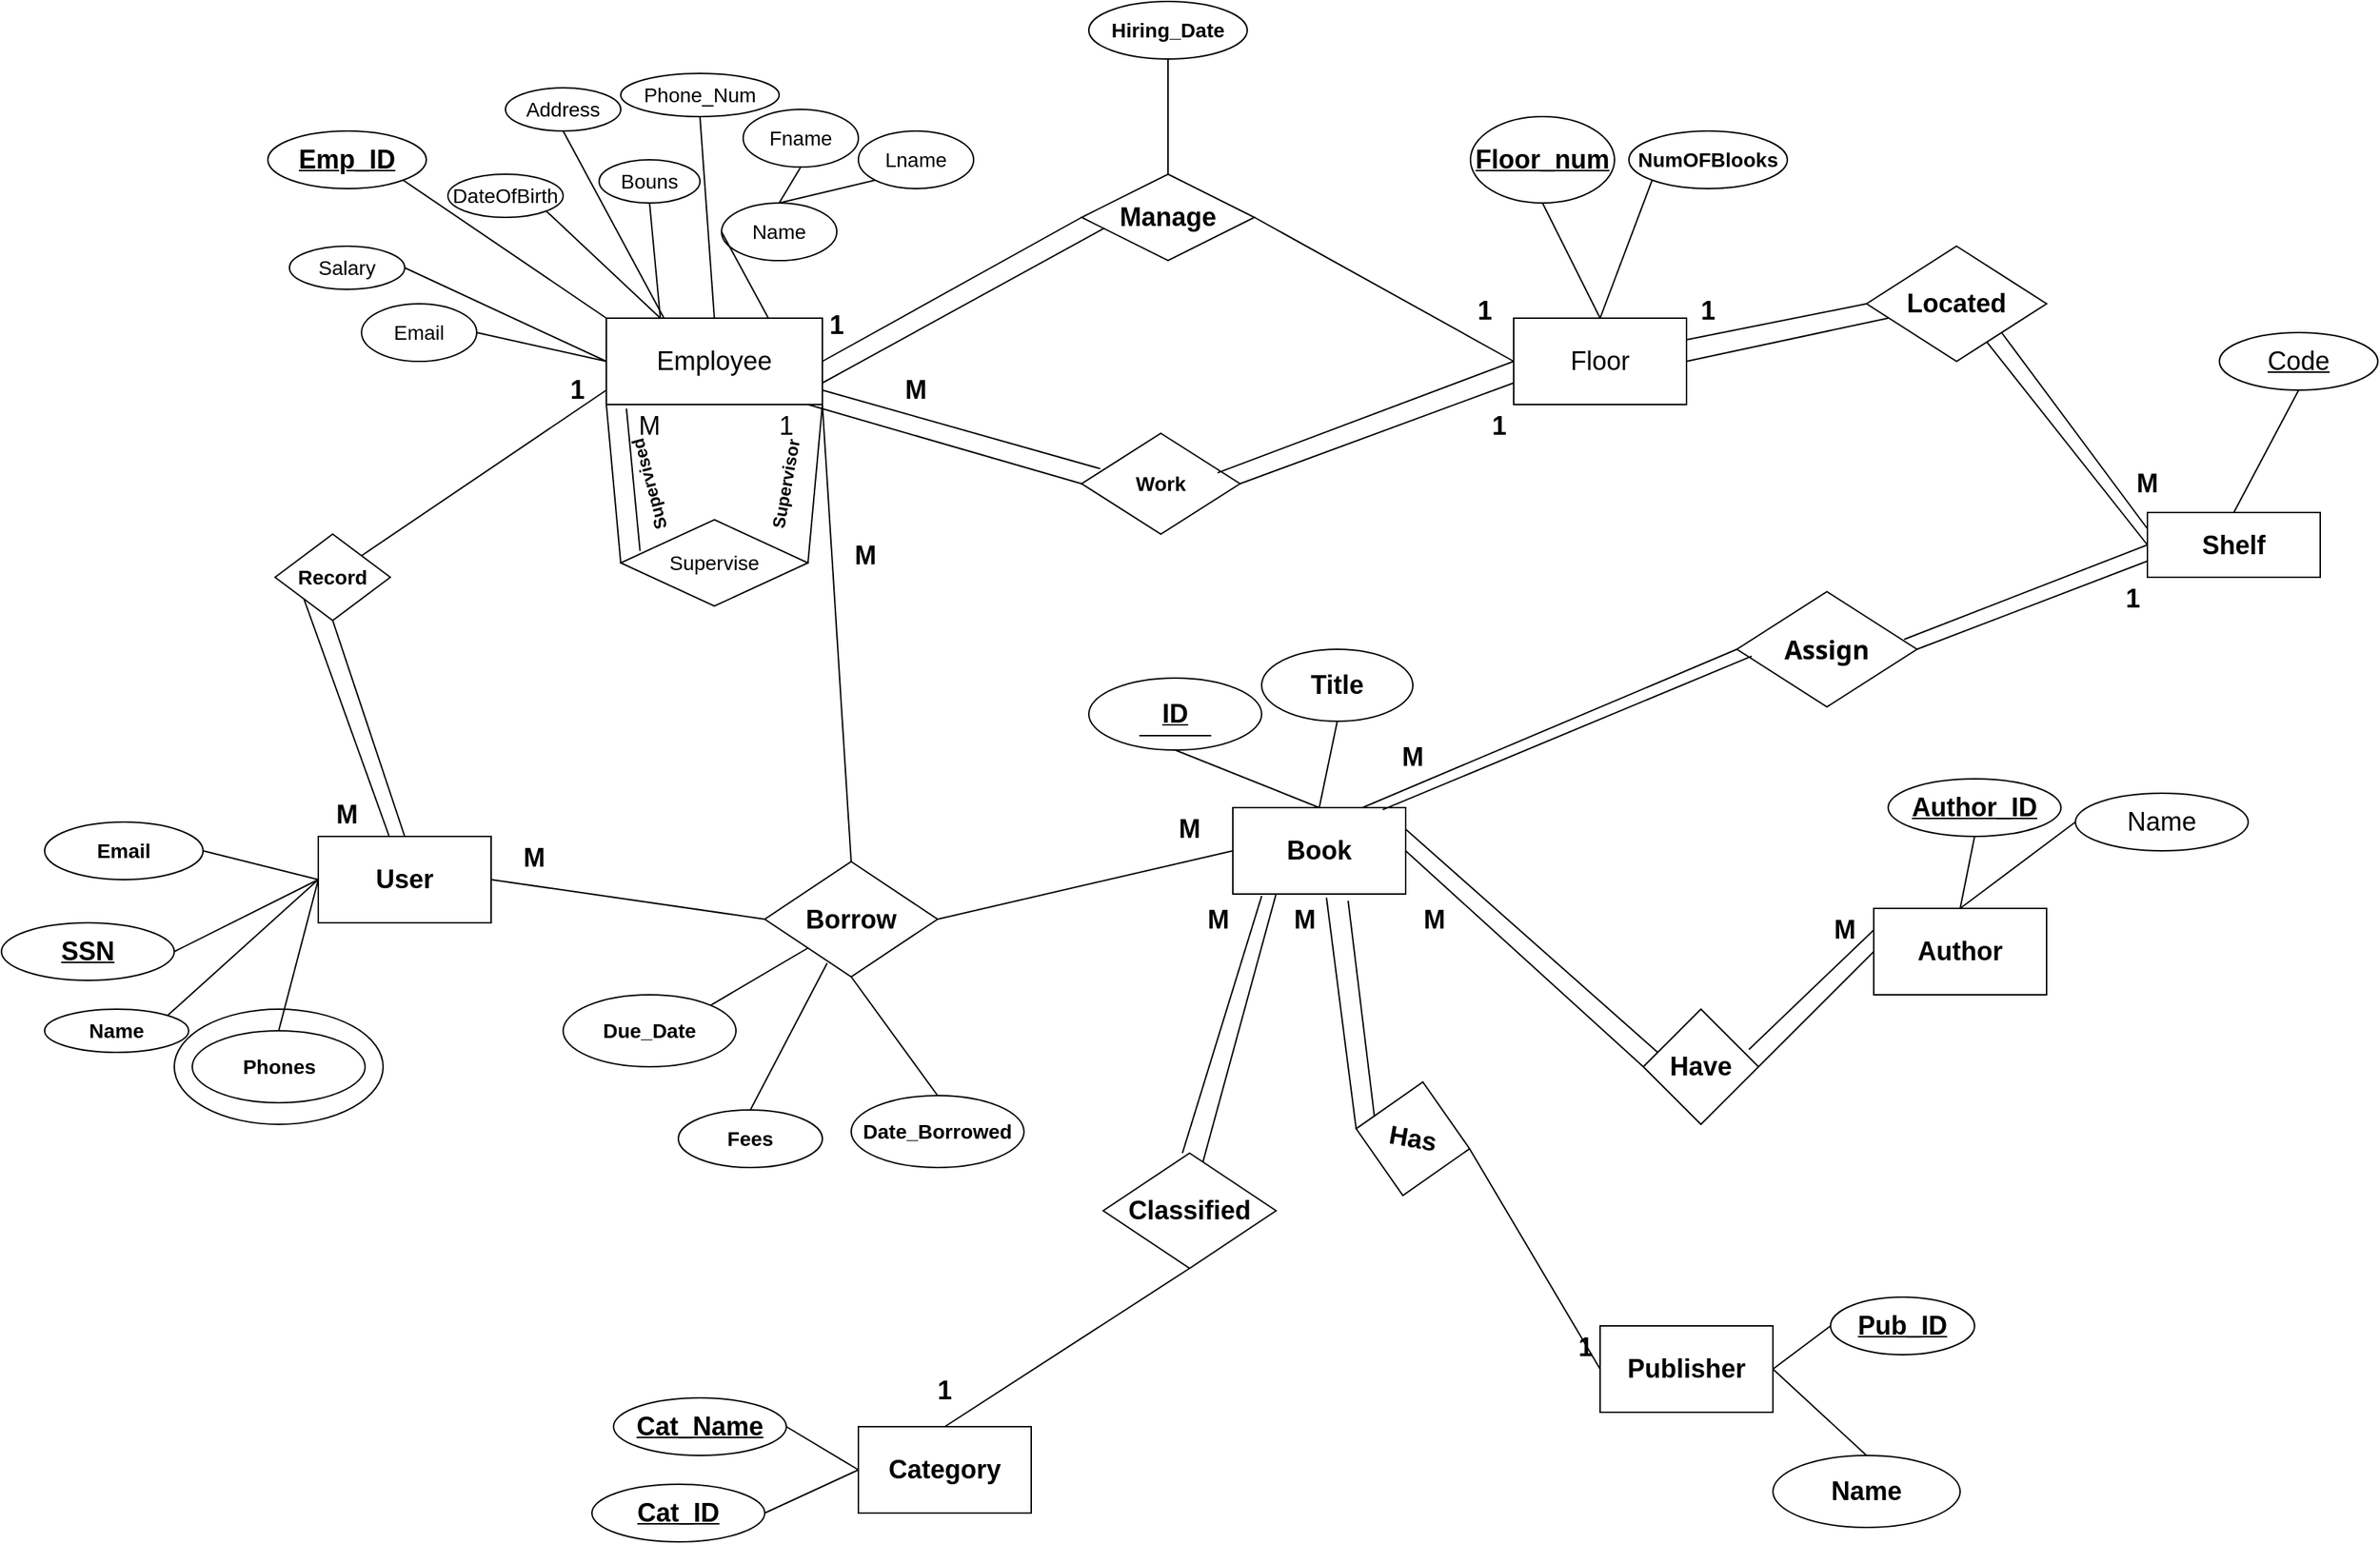 <mxfile version="25.0.1">
  <diagram name="Page-1" id="fMB9PXWPGpX6jxN6dePM">
    <mxGraphModel dx="1592" dy="784" grid="1" gridSize="10" guides="1" tooltips="1" connect="1" arrows="1" fold="1" page="1" pageScale="1" pageWidth="850" pageHeight="1100" math="0" shadow="0">
      <root>
        <mxCell id="0" />
        <mxCell id="1" parent="0" />
        <mxCell id="4dRd6ZBPbbuhO65wwHPQ-54" value="" style="ellipse;whiteSpace=wrap;html=1;" vertex="1" parent="1">
          <mxGeometry x="-480" y="800" width="145" height="80" as="geometry" />
        </mxCell>
        <mxCell id="IjAiu_FBg521aM85jON0-106" value="&lt;font style=&quot;font-size: 18px;&quot;&gt;Employee&lt;/font&gt;" style="rounded=0;whiteSpace=wrap;html=1;" parent="1" vertex="1">
          <mxGeometry x="-180" y="320" width="150" height="60" as="geometry" />
        </mxCell>
        <mxCell id="IjAiu_FBg521aM85jON0-107" value="&lt;u&gt;&lt;b&gt;&lt;font style=&quot;font-size: 18px;&quot;&gt;Emp_ID&lt;/font&gt;&lt;/b&gt;&lt;/u&gt;" style="ellipse;whiteSpace=wrap;html=1;" parent="1" vertex="1">
          <mxGeometry x="-415" y="190" width="110" height="40" as="geometry" />
        </mxCell>
        <mxCell id="IjAiu_FBg521aM85jON0-108" value="" style="endArrow=none;html=1;rounded=0;entryX=1;entryY=1;entryDx=0;entryDy=0;exitX=0;exitY=0;exitDx=0;exitDy=0;" parent="1" source="IjAiu_FBg521aM85jON0-106" target="IjAiu_FBg521aM85jON0-107" edge="1">
          <mxGeometry width="50" height="50" relative="1" as="geometry">
            <mxPoint x="-180" y="310" as="sourcePoint" />
            <mxPoint x="80" y="460" as="targetPoint" />
          </mxGeometry>
        </mxCell>
        <mxCell id="IjAiu_FBg521aM85jON0-109" value="&lt;font style=&quot;font-size: 14px;&quot;&gt;Fname&lt;/font&gt;" style="ellipse;whiteSpace=wrap;html=1;" parent="1" vertex="1">
          <mxGeometry x="-85" y="175" width="80" height="40" as="geometry" />
        </mxCell>
        <mxCell id="IjAiu_FBg521aM85jON0-110" value="&lt;font style=&quot;font-size: 14px;&quot;&gt;Name&lt;/font&gt;" style="ellipse;whiteSpace=wrap;html=1;" parent="1" vertex="1">
          <mxGeometry x="-100" y="240" width="80" height="40" as="geometry" />
        </mxCell>
        <mxCell id="IjAiu_FBg521aM85jON0-111" value="&lt;font style=&quot;font-size: 14px;&quot;&gt;Email&lt;/font&gt;" style="ellipse;whiteSpace=wrap;html=1;" parent="1" vertex="1">
          <mxGeometry x="-350" y="310" width="80" height="40" as="geometry" />
        </mxCell>
        <mxCell id="IjAiu_FBg521aM85jON0-112" value="&lt;font style=&quot;font-size: 14px;&quot;&gt;Salary&lt;/font&gt;" style="ellipse;whiteSpace=wrap;html=1;" parent="1" vertex="1">
          <mxGeometry x="-400" y="270" width="80" height="30" as="geometry" />
        </mxCell>
        <mxCell id="IjAiu_FBg521aM85jON0-113" value="&lt;font style=&quot;font-size: 14px;&quot;&gt;Lname&lt;/font&gt;" style="ellipse;whiteSpace=wrap;html=1;" parent="1" vertex="1">
          <mxGeometry x="-5" y="190" width="80" height="40" as="geometry" />
        </mxCell>
        <mxCell id="IjAiu_FBg521aM85jON0-114" value="" style="endArrow=none;html=1;rounded=0;entryX=0.5;entryY=0;entryDx=0;entryDy=0;exitX=0.5;exitY=1;exitDx=0;exitDy=0;" parent="1" source="IjAiu_FBg521aM85jON0-109" target="IjAiu_FBg521aM85jON0-110" edge="1">
          <mxGeometry width="50" height="50" relative="1" as="geometry">
            <mxPoint x="-20" y="610" as="sourcePoint" />
            <mxPoint x="30" y="560" as="targetPoint" />
          </mxGeometry>
        </mxCell>
        <mxCell id="IjAiu_FBg521aM85jON0-115" value="" style="endArrow=none;html=1;rounded=0;entryX=0.5;entryY=0;entryDx=0;entryDy=0;exitX=0;exitY=1;exitDx=0;exitDy=0;" parent="1" source="IjAiu_FBg521aM85jON0-113" target="IjAiu_FBg521aM85jON0-110" edge="1">
          <mxGeometry width="50" height="50" relative="1" as="geometry">
            <mxPoint x="170" y="270" as="sourcePoint" />
            <mxPoint x="-100" y="440" as="targetPoint" />
          </mxGeometry>
        </mxCell>
        <mxCell id="IjAiu_FBg521aM85jON0-116" value="" style="endArrow=none;html=1;rounded=0;exitX=1;exitY=0.5;exitDx=0;exitDy=0;entryX=0;entryY=0.5;entryDx=0;entryDy=0;" parent="1" source="IjAiu_FBg521aM85jON0-111" target="IjAiu_FBg521aM85jON0-106" edge="1">
          <mxGeometry width="50" height="50" relative="1" as="geometry">
            <mxPoint x="-20" y="610" as="sourcePoint" />
            <mxPoint x="30" y="560" as="targetPoint" />
          </mxGeometry>
        </mxCell>
        <mxCell id="IjAiu_FBg521aM85jON0-117" value="" style="endArrow=none;html=1;rounded=0;exitX=1;exitY=0.5;exitDx=0;exitDy=0;entryX=0;entryY=0.5;entryDx=0;entryDy=0;" parent="1" source="IjAiu_FBg521aM85jON0-112" target="IjAiu_FBg521aM85jON0-106" edge="1">
          <mxGeometry width="50" height="50" relative="1" as="geometry">
            <mxPoint x="-20" y="610" as="sourcePoint" />
            <mxPoint x="30" y="560" as="targetPoint" />
          </mxGeometry>
        </mxCell>
        <mxCell id="IjAiu_FBg521aM85jON0-118" value="" style="endArrow=none;html=1;rounded=0;exitX=0;exitY=0.5;exitDx=0;exitDy=0;entryX=0.75;entryY=0;entryDx=0;entryDy=0;" parent="1" source="IjAiu_FBg521aM85jON0-110" target="IjAiu_FBg521aM85jON0-106" edge="1">
          <mxGeometry width="50" height="50" relative="1" as="geometry">
            <mxPoint x="-20" y="610" as="sourcePoint" />
            <mxPoint x="30" y="560" as="targetPoint" />
          </mxGeometry>
        </mxCell>
        <mxCell id="IjAiu_FBg521aM85jON0-119" value="&lt;font style=&quot;font-size: 14px;&quot;&gt;DateOfBirth&lt;/font&gt;" style="ellipse;whiteSpace=wrap;html=1;" parent="1" vertex="1">
          <mxGeometry x="-290" y="220" width="80" height="30" as="geometry" />
        </mxCell>
        <mxCell id="IjAiu_FBg521aM85jON0-120" value="&lt;font style=&quot;font-size: 14px;&quot;&gt;Bouns&lt;/font&gt;" style="ellipse;whiteSpace=wrap;html=1;" parent="1" vertex="1">
          <mxGeometry x="-185" y="210" width="70" height="30" as="geometry" />
        </mxCell>
        <mxCell id="IjAiu_FBg521aM85jON0-121" value="&lt;font style=&quot;font-size: 14px;&quot;&gt;Address&lt;/font&gt;" style="ellipse;whiteSpace=wrap;html=1;" parent="1" vertex="1">
          <mxGeometry x="-250" y="160" width="80" height="30" as="geometry" />
        </mxCell>
        <mxCell id="IjAiu_FBg521aM85jON0-122" value="&lt;font style=&quot;font-size: 14px;&quot;&gt;Phone_Num&lt;/font&gt;" style="ellipse;whiteSpace=wrap;html=1;" parent="1" vertex="1">
          <mxGeometry x="-170" y="150" width="110" height="30" as="geometry" />
        </mxCell>
        <mxCell id="IjAiu_FBg521aM85jON0-123" value="" style="endArrow=none;html=1;rounded=0;exitX=0.25;exitY=0;exitDx=0;exitDy=0;entryX=1;entryY=1;entryDx=0;entryDy=0;" parent="1" source="IjAiu_FBg521aM85jON0-106" target="IjAiu_FBg521aM85jON0-119" edge="1">
          <mxGeometry width="50" height="50" relative="1" as="geometry">
            <mxPoint x="-20" y="610" as="sourcePoint" />
            <mxPoint x="30" y="560" as="targetPoint" />
          </mxGeometry>
        </mxCell>
        <mxCell id="IjAiu_FBg521aM85jON0-124" value="" style="endArrow=none;html=1;rounded=0;entryX=0.5;entryY=1;entryDx=0;entryDy=0;exitX=0.25;exitY=0;exitDx=0;exitDy=0;" parent="1" source="IjAiu_FBg521aM85jON0-106" target="IjAiu_FBg521aM85jON0-120" edge="1">
          <mxGeometry width="50" height="50" relative="1" as="geometry">
            <mxPoint x="-130" y="300" as="sourcePoint" />
            <mxPoint x="-80" y="250" as="targetPoint" />
            <Array as="points" />
          </mxGeometry>
        </mxCell>
        <mxCell id="IjAiu_FBg521aM85jON0-125" value="" style="endArrow=none;html=1;rounded=0;entryX=0.5;entryY=1;entryDx=0;entryDy=0;" parent="1" target="IjAiu_FBg521aM85jON0-121" edge="1">
          <mxGeometry width="50" height="50" relative="1" as="geometry">
            <mxPoint x="-140" y="320" as="sourcePoint" />
            <mxPoint x="-210" y="200" as="targetPoint" />
          </mxGeometry>
        </mxCell>
        <mxCell id="IjAiu_FBg521aM85jON0-126" value="" style="endArrow=none;html=1;rounded=0;entryX=0.5;entryY=1;entryDx=0;entryDy=0;exitX=0.5;exitY=0;exitDx=0;exitDy=0;" parent="1" source="IjAiu_FBg521aM85jON0-106" target="IjAiu_FBg521aM85jON0-122" edge="1">
          <mxGeometry width="50" height="50" relative="1" as="geometry">
            <mxPoint x="-20" y="410" as="sourcePoint" />
            <mxPoint x="30" y="360" as="targetPoint" />
            <Array as="points" />
          </mxGeometry>
        </mxCell>
        <mxCell id="4dRd6ZBPbbuhO65wwHPQ-2" value="&lt;font style=&quot;font-size: 18px;&quot;&gt;Floor&lt;/font&gt;" style="rounded=0;whiteSpace=wrap;html=1;" vertex="1" parent="1">
          <mxGeometry x="450" y="320" width="120" height="60" as="geometry" />
        </mxCell>
        <mxCell id="4dRd6ZBPbbuhO65wwHPQ-3" value="&lt;font style=&quot;font-size: 14px;&quot;&gt;Supervise&lt;/font&gt;" style="rhombus;whiteSpace=wrap;html=1;" vertex="1" parent="1">
          <mxGeometry x="-170" y="460" width="130" height="60" as="geometry" />
        </mxCell>
        <mxCell id="4dRd6ZBPbbuhO65wwHPQ-4" value="" style="endArrow=none;html=1;rounded=0;exitX=0;exitY=1;exitDx=0;exitDy=0;entryX=0;entryY=0.5;entryDx=0;entryDy=0;" edge="1" parent="1" source="IjAiu_FBg521aM85jON0-106" target="4dRd6ZBPbbuhO65wwHPQ-3">
          <mxGeometry width="50" height="50" relative="1" as="geometry">
            <mxPoint x="10" y="520" as="sourcePoint" />
            <mxPoint x="60" y="470" as="targetPoint" />
          </mxGeometry>
        </mxCell>
        <mxCell id="4dRd6ZBPbbuhO65wwHPQ-5" value="" style="endArrow=none;html=1;rounded=0;entryX=1;entryY=1;entryDx=0;entryDy=0;exitX=1;exitY=0.5;exitDx=0;exitDy=0;" edge="1" parent="1" source="4dRd6ZBPbbuhO65wwHPQ-3" target="IjAiu_FBg521aM85jON0-106">
          <mxGeometry width="50" height="50" relative="1" as="geometry">
            <mxPoint x="10" y="520" as="sourcePoint" />
            <mxPoint x="60" y="470" as="targetPoint" />
          </mxGeometry>
        </mxCell>
        <mxCell id="4dRd6ZBPbbuhO65wwHPQ-6" value="&lt;b&gt;Supervisor&lt;/b&gt;" style="text;html=1;align=center;verticalAlign=middle;whiteSpace=wrap;rounded=0;rotation=-80;" vertex="1" parent="1">
          <mxGeometry x="-85" y="420" width="60" height="30" as="geometry" />
        </mxCell>
        <mxCell id="4dRd6ZBPbbuhO65wwHPQ-7" value="&lt;font style=&quot;font-size: 18px;&quot;&gt;1&lt;/font&gt;" style="text;html=1;align=center;verticalAlign=middle;whiteSpace=wrap;rounded=0;" vertex="1" parent="1">
          <mxGeometry x="-85" y="380" width="60" height="30" as="geometry" />
        </mxCell>
        <mxCell id="4dRd6ZBPbbuhO65wwHPQ-8" value="&lt;font style=&quot;font-size: 18px;&quot;&gt;M&lt;/font&gt;" style="text;html=1;align=center;verticalAlign=middle;whiteSpace=wrap;rounded=0;" vertex="1" parent="1">
          <mxGeometry x="-180" y="380" width="60" height="30" as="geometry" />
        </mxCell>
        <mxCell id="4dRd6ZBPbbuhO65wwHPQ-9" value="&lt;b&gt;Supervised&lt;/b&gt;" style="text;html=1;align=center;verticalAlign=middle;whiteSpace=wrap;rounded=0;rotation=-105;" vertex="1" parent="1">
          <mxGeometry x="-180" y="420" width="60" height="30" as="geometry" />
        </mxCell>
        <mxCell id="4dRd6ZBPbbuhO65wwHPQ-11" value="" style="endArrow=none;html=1;rounded=0;entryX=0.093;entryY=1.047;entryDx=0;entryDy=0;exitX=0.103;exitY=0.361;exitDx=0;exitDy=0;exitPerimeter=0;entryPerimeter=0;" edge="1" parent="1" source="4dRd6ZBPbbuhO65wwHPQ-3" target="IjAiu_FBg521aM85jON0-106">
          <mxGeometry width="50" height="50" relative="1" as="geometry">
            <mxPoint x="-30" y="530" as="sourcePoint" />
            <mxPoint x="20" y="480" as="targetPoint" />
          </mxGeometry>
        </mxCell>
        <mxCell id="4dRd6ZBPbbuhO65wwHPQ-13" value="&lt;b&gt;&lt;font style=&quot;font-size: 18px;&quot;&gt;Manage&lt;/font&gt;&lt;/b&gt;" style="rhombus;whiteSpace=wrap;html=1;" vertex="1" parent="1">
          <mxGeometry x="150" y="220" width="120" height="60" as="geometry" />
        </mxCell>
        <mxCell id="4dRd6ZBPbbuhO65wwHPQ-15" value="&lt;font style=&quot;font-size: 18px;&quot;&gt;&lt;b style=&quot;&quot;&gt;&lt;u style=&quot;&quot;&gt;Floor_num&lt;/u&gt;&lt;/b&gt;&lt;/font&gt;" style="ellipse;whiteSpace=wrap;html=1;" vertex="1" parent="1">
          <mxGeometry x="420" y="180" width="100" height="60" as="geometry" />
        </mxCell>
        <mxCell id="4dRd6ZBPbbuhO65wwHPQ-16" value="&lt;font style=&quot;font-size: 14px;&quot;&gt;&lt;b&gt;NumOFBlooks&lt;/b&gt;&lt;/font&gt;" style="ellipse;whiteSpace=wrap;html=1;" vertex="1" parent="1">
          <mxGeometry x="530" y="190" width="110" height="40" as="geometry" />
        </mxCell>
        <mxCell id="4dRd6ZBPbbuhO65wwHPQ-17" value="" style="endArrow=none;html=1;rounded=0;entryX=0.5;entryY=1;entryDx=0;entryDy=0;exitX=0.5;exitY=0;exitDx=0;exitDy=0;" edge="1" parent="1" source="4dRd6ZBPbbuhO65wwHPQ-2" target="4dRd6ZBPbbuhO65wwHPQ-15">
          <mxGeometry width="50" height="50" relative="1" as="geometry">
            <mxPoint x="430" y="310" as="sourcePoint" />
            <mxPoint x="480" y="260" as="targetPoint" />
          </mxGeometry>
        </mxCell>
        <mxCell id="4dRd6ZBPbbuhO65wwHPQ-18" value="" style="endArrow=none;html=1;rounded=0;entryX=0;entryY=1;entryDx=0;entryDy=0;" edge="1" parent="1" target="4dRd6ZBPbbuhO65wwHPQ-16">
          <mxGeometry width="50" height="50" relative="1" as="geometry">
            <mxPoint x="510" y="320" as="sourcePoint" />
            <mxPoint x="660" y="330" as="targetPoint" />
          </mxGeometry>
        </mxCell>
        <mxCell id="4dRd6ZBPbbuhO65wwHPQ-19" value="" style="endArrow=none;html=1;rounded=0;exitX=1;exitY=0.5;exitDx=0;exitDy=0;entryX=0;entryY=0.5;entryDx=0;entryDy=0;" edge="1" parent="1" source="IjAiu_FBg521aM85jON0-106" target="4dRd6ZBPbbuhO65wwHPQ-13">
          <mxGeometry width="50" height="50" relative="1" as="geometry">
            <mxPoint x="170" y="500" as="sourcePoint" />
            <mxPoint x="220" y="450" as="targetPoint" />
          </mxGeometry>
        </mxCell>
        <mxCell id="4dRd6ZBPbbuhO65wwHPQ-20" value="" style="endArrow=none;html=1;rounded=0;entryX=1;entryY=0.5;entryDx=0;entryDy=0;exitX=0;exitY=0.5;exitDx=0;exitDy=0;" edge="1" parent="1" source="4dRd6ZBPbbuhO65wwHPQ-2" target="4dRd6ZBPbbuhO65wwHPQ-13">
          <mxGeometry width="50" height="50" relative="1" as="geometry">
            <mxPoint x="170" y="500" as="sourcePoint" />
            <mxPoint x="220" y="450" as="targetPoint" />
          </mxGeometry>
        </mxCell>
        <mxCell id="4dRd6ZBPbbuhO65wwHPQ-21" value="" style="endArrow=none;html=1;rounded=0;exitX=1;exitY=0.75;exitDx=0;exitDy=0;entryX=0.132;entryY=0.624;entryDx=0;entryDy=0;entryPerimeter=0;" edge="1" parent="1" source="IjAiu_FBg521aM85jON0-106" target="4dRd6ZBPbbuhO65wwHPQ-13">
          <mxGeometry width="50" height="50" relative="1" as="geometry">
            <mxPoint x="170" y="500" as="sourcePoint" />
            <mxPoint x="220" y="450" as="targetPoint" />
          </mxGeometry>
        </mxCell>
        <mxCell id="4dRd6ZBPbbuhO65wwHPQ-22" value="&lt;font style=&quot;font-size: 18px;&quot;&gt;&lt;b&gt;1&lt;/b&gt;&lt;/font&gt;" style="text;html=1;align=center;verticalAlign=middle;whiteSpace=wrap;rounded=0;" vertex="1" parent="1">
          <mxGeometry x="400" y="300" width="60" height="30" as="geometry" />
        </mxCell>
        <mxCell id="4dRd6ZBPbbuhO65wwHPQ-23" value="&lt;font style=&quot;font-size: 14px;&quot;&gt;&lt;b&gt;Hiring_Date&lt;/b&gt;&lt;/font&gt;" style="ellipse;whiteSpace=wrap;html=1;" vertex="1" parent="1">
          <mxGeometry x="155" y="100" width="110" height="40" as="geometry" />
        </mxCell>
        <mxCell id="4dRd6ZBPbbuhO65wwHPQ-24" value="" style="endArrow=none;html=1;rounded=0;entryX=0.5;entryY=1;entryDx=0;entryDy=0;exitX=0.5;exitY=0;exitDx=0;exitDy=0;" edge="1" parent="1" source="4dRd6ZBPbbuhO65wwHPQ-13" target="4dRd6ZBPbbuhO65wwHPQ-23">
          <mxGeometry width="50" height="50" relative="1" as="geometry">
            <mxPoint x="180" y="400" as="sourcePoint" />
            <mxPoint x="230" y="350" as="targetPoint" />
          </mxGeometry>
        </mxCell>
        <mxCell id="4dRd6ZBPbbuhO65wwHPQ-26" value="&lt;font style=&quot;font-size: 14px;&quot;&gt;&lt;b&gt;Work&lt;/b&gt;&lt;/font&gt;" style="rhombus;whiteSpace=wrap;html=1;" vertex="1" parent="1">
          <mxGeometry x="150" y="400" width="110" height="70" as="geometry" />
        </mxCell>
        <mxCell id="4dRd6ZBPbbuhO65wwHPQ-28" value="" style="endArrow=none;html=1;rounded=0;entryX=0.118;entryY=0.351;entryDx=0;entryDy=0;entryPerimeter=0;" edge="1" parent="1" target="4dRd6ZBPbbuhO65wwHPQ-26">
          <mxGeometry width="50" height="50" relative="1" as="geometry">
            <mxPoint x="-30" y="370" as="sourcePoint" />
            <mxPoint x="220" y="450" as="targetPoint" />
          </mxGeometry>
        </mxCell>
        <mxCell id="4dRd6ZBPbbuhO65wwHPQ-29" value="" style="endArrow=none;html=1;rounded=0;entryX=0.858;entryY=0.392;entryDx=0;entryDy=0;exitX=0;exitY=0.5;exitDx=0;exitDy=0;entryPerimeter=0;" edge="1" parent="1" source="4dRd6ZBPbbuhO65wwHPQ-2" target="4dRd6ZBPbbuhO65wwHPQ-26">
          <mxGeometry width="50" height="50" relative="1" as="geometry">
            <mxPoint x="450" y="430" as="sourcePoint" />
            <mxPoint x="220" y="450" as="targetPoint" />
          </mxGeometry>
        </mxCell>
        <mxCell id="4dRd6ZBPbbuhO65wwHPQ-30" value="&lt;b&gt;&lt;font style=&quot;font-size: 18px;&quot;&gt;1&lt;/font&gt;&lt;/b&gt;" style="text;html=1;align=center;verticalAlign=middle;whiteSpace=wrap;rounded=0;" vertex="1" parent="1">
          <mxGeometry x="-50" y="310" width="60" height="30" as="geometry" />
        </mxCell>
        <mxCell id="4dRd6ZBPbbuhO65wwHPQ-32" value="&lt;font style=&quot;font-size: 18px;&quot;&gt;&lt;b&gt;M&lt;/b&gt;&lt;/font&gt;" style="text;html=1;align=center;verticalAlign=middle;whiteSpace=wrap;rounded=0;" vertex="1" parent="1">
          <mxGeometry x="5" y="355" width="60" height="30" as="geometry" />
        </mxCell>
        <mxCell id="4dRd6ZBPbbuhO65wwHPQ-33" value="" style="endArrow=none;html=1;rounded=0;exitX=0.75;exitY=0;exitDx=0;exitDy=0;entryX=0;entryY=0.5;entryDx=0;entryDy=0;" edge="1" parent="1" source="4dRd6ZBPbbuhO65wwHPQ-7" target="4dRd6ZBPbbuhO65wwHPQ-26">
          <mxGeometry width="50" height="50" relative="1" as="geometry">
            <mxPoint x="170" y="500" as="sourcePoint" />
            <mxPoint x="220" y="450" as="targetPoint" />
          </mxGeometry>
        </mxCell>
        <mxCell id="4dRd6ZBPbbuhO65wwHPQ-34" value="" style="endArrow=none;html=1;rounded=0;entryX=0;entryY=0.75;entryDx=0;entryDy=0;exitX=1;exitY=0.5;exitDx=0;exitDy=0;" edge="1" parent="1" source="4dRd6ZBPbbuhO65wwHPQ-26" target="4dRd6ZBPbbuhO65wwHPQ-2">
          <mxGeometry width="50" height="50" relative="1" as="geometry">
            <mxPoint x="170" y="500" as="sourcePoint" />
            <mxPoint x="220" y="450" as="targetPoint" />
          </mxGeometry>
        </mxCell>
        <mxCell id="4dRd6ZBPbbuhO65wwHPQ-35" value="&lt;font style=&quot;font-size: 18px;&quot;&gt;&lt;b&gt;1&lt;/b&gt;&lt;/font&gt;" style="text;html=1;align=center;verticalAlign=middle;whiteSpace=wrap;rounded=0;" vertex="1" parent="1">
          <mxGeometry x="410" y="380" width="60" height="30" as="geometry" />
        </mxCell>
        <mxCell id="4dRd6ZBPbbuhO65wwHPQ-36" value="&lt;font style=&quot;font-size: 18px;&quot;&gt;&lt;b style=&quot;&quot;&gt;User&lt;/b&gt;&lt;/font&gt;" style="rounded=0;whiteSpace=wrap;html=1;" vertex="1" parent="1">
          <mxGeometry x="-380" y="680" width="120" height="60" as="geometry" />
        </mxCell>
        <mxCell id="4dRd6ZBPbbuhO65wwHPQ-37" value="&lt;font style=&quot;font-size: 14px;&quot;&gt;&lt;b&gt;Record&lt;/b&gt;&lt;/font&gt;" style="rhombus;whiteSpace=wrap;html=1;" vertex="1" parent="1">
          <mxGeometry x="-410" y="470" width="80" height="60" as="geometry" />
        </mxCell>
        <mxCell id="4dRd6ZBPbbuhO65wwHPQ-39" value="" style="endArrow=none;html=1;rounded=0;exitX=1;exitY=0;exitDx=0;exitDy=0;" edge="1" parent="1" source="4dRd6ZBPbbuhO65wwHPQ-37">
          <mxGeometry width="50" height="50" relative="1" as="geometry">
            <mxPoint x="-180" y="690" as="sourcePoint" />
            <mxPoint x="-180" y="370" as="targetPoint" />
          </mxGeometry>
        </mxCell>
        <mxCell id="4dRd6ZBPbbuhO65wwHPQ-40" value="" style="endArrow=none;html=1;rounded=0;exitX=0.5;exitY=0;exitDx=0;exitDy=0;entryX=0.5;entryY=1;entryDx=0;entryDy=0;" edge="1" parent="1" source="4dRd6ZBPbbuhO65wwHPQ-36" target="4dRd6ZBPbbuhO65wwHPQ-37">
          <mxGeometry width="50" height="50" relative="1" as="geometry">
            <mxPoint x="-180" y="690" as="sourcePoint" />
            <mxPoint x="-130" y="640" as="targetPoint" />
          </mxGeometry>
        </mxCell>
        <mxCell id="4dRd6ZBPbbuhO65wwHPQ-41" value="" style="endArrow=none;html=1;rounded=0;entryX=0;entryY=1;entryDx=0;entryDy=0;" edge="1" parent="1" source="4dRd6ZBPbbuhO65wwHPQ-36" target="4dRd6ZBPbbuhO65wwHPQ-37">
          <mxGeometry width="50" height="50" relative="1" as="geometry">
            <mxPoint x="-180" y="690" as="sourcePoint" />
            <mxPoint x="-130" y="640" as="targetPoint" />
          </mxGeometry>
        </mxCell>
        <mxCell id="4dRd6ZBPbbuhO65wwHPQ-42" value="&lt;font style=&quot;font-size: 18px;&quot;&gt;&lt;b&gt;1&lt;/b&gt;&lt;/font&gt;" style="text;html=1;align=center;verticalAlign=middle;whiteSpace=wrap;rounded=0;" vertex="1" parent="1">
          <mxGeometry x="-230" y="355" width="60" height="30" as="geometry" />
        </mxCell>
        <mxCell id="4dRd6ZBPbbuhO65wwHPQ-43" value="&lt;font style=&quot;font-size: 18px;&quot;&gt;&lt;b style=&quot;&quot;&gt;M&lt;/b&gt;&lt;/font&gt;" style="text;html=1;align=center;verticalAlign=middle;whiteSpace=wrap;rounded=0;" vertex="1" parent="1">
          <mxGeometry x="-390" y="650" width="60" height="30" as="geometry" />
        </mxCell>
        <mxCell id="4dRd6ZBPbbuhO65wwHPQ-45" value="&lt;b&gt;&lt;font style=&quot;font-size: 18px;&quot;&gt;&lt;u&gt;SSN&lt;/u&gt;&lt;/font&gt;&lt;/b&gt;" style="ellipse;whiteSpace=wrap;html=1;" vertex="1" parent="1">
          <mxGeometry x="-600" y="740" width="120" height="40" as="geometry" />
        </mxCell>
        <mxCell id="4dRd6ZBPbbuhO65wwHPQ-46" value="" style="endArrow=none;html=1;rounded=0;exitX=1;exitY=0.5;exitDx=0;exitDy=0;entryX=0;entryY=0.5;entryDx=0;entryDy=0;" edge="1" parent="1" source="4dRd6ZBPbbuhO65wwHPQ-45" target="4dRd6ZBPbbuhO65wwHPQ-36">
          <mxGeometry width="50" height="50" relative="1" as="geometry">
            <mxPoint x="-270" y="560" as="sourcePoint" />
            <mxPoint x="-220" y="510" as="targetPoint" />
          </mxGeometry>
        </mxCell>
        <mxCell id="4dRd6ZBPbbuhO65wwHPQ-47" value="&lt;b&gt;&lt;font style=&quot;font-size: 14px;&quot;&gt;Name&lt;/font&gt;&lt;/b&gt;" style="ellipse;whiteSpace=wrap;html=1;" vertex="1" parent="1">
          <mxGeometry x="-570" y="800" width="100" height="30" as="geometry" />
        </mxCell>
        <mxCell id="4dRd6ZBPbbuhO65wwHPQ-48" value="" style="endArrow=none;html=1;rounded=0;exitX=1;exitY=0;exitDx=0;exitDy=0;entryX=0;entryY=0.5;entryDx=0;entryDy=0;" edge="1" parent="1" source="4dRd6ZBPbbuhO65wwHPQ-47" target="4dRd6ZBPbbuhO65wwHPQ-36">
          <mxGeometry width="50" height="50" relative="1" as="geometry">
            <mxPoint x="-270" y="560" as="sourcePoint" />
            <mxPoint x="-220" y="510" as="targetPoint" />
          </mxGeometry>
        </mxCell>
        <mxCell id="4dRd6ZBPbbuhO65wwHPQ-50" value="&lt;b&gt;&lt;font style=&quot;font-size: 14px;&quot;&gt;Email&lt;/font&gt;&lt;/b&gt;" style="ellipse;whiteSpace=wrap;html=1;" vertex="1" parent="1">
          <mxGeometry x="-570" y="670" width="110" height="40" as="geometry" />
        </mxCell>
        <mxCell id="4dRd6ZBPbbuhO65wwHPQ-51" value="" style="endArrow=none;html=1;rounded=0;exitX=1;exitY=0.5;exitDx=0;exitDy=0;entryX=0;entryY=0.5;entryDx=0;entryDy=0;" edge="1" parent="1" source="4dRd6ZBPbbuhO65wwHPQ-50" target="4dRd6ZBPbbuhO65wwHPQ-36">
          <mxGeometry width="50" height="50" relative="1" as="geometry">
            <mxPoint x="-270" y="560" as="sourcePoint" />
            <mxPoint x="-220" y="510" as="targetPoint" />
          </mxGeometry>
        </mxCell>
        <mxCell id="4dRd6ZBPbbuhO65wwHPQ-52" value="&lt;b&gt;&lt;font style=&quot;font-size: 14px;&quot;&gt;Phones&lt;/font&gt;&lt;/b&gt;" style="ellipse;whiteSpace=wrap;html=1;" vertex="1" parent="1">
          <mxGeometry x="-467.5" y="815" width="120" height="50" as="geometry" />
        </mxCell>
        <mxCell id="4dRd6ZBPbbuhO65wwHPQ-53" value="" style="endArrow=none;html=1;rounded=0;exitX=0;exitY=0.5;exitDx=0;exitDy=0;entryX=0.5;entryY=0;entryDx=0;entryDy=0;" edge="1" parent="1" source="4dRd6ZBPbbuhO65wwHPQ-36" target="4dRd6ZBPbbuhO65wwHPQ-52">
          <mxGeometry width="50" height="50" relative="1" as="geometry">
            <mxPoint x="-270" y="560" as="sourcePoint" />
            <mxPoint x="-350" y="820" as="targetPoint" />
          </mxGeometry>
        </mxCell>
        <mxCell id="4dRd6ZBPbbuhO65wwHPQ-56" value="&lt;font style=&quot;font-size: 18px;&quot;&gt;&lt;b&gt;Book&lt;/b&gt;&lt;/font&gt;" style="rounded=0;whiteSpace=wrap;html=1;" vertex="1" parent="1">
          <mxGeometry x="255" y="660" width="120" height="60" as="geometry" />
        </mxCell>
        <mxCell id="4dRd6ZBPbbuhO65wwHPQ-57" value="&lt;font style=&quot;font-size: 18px;&quot;&gt;&lt;b style=&quot;&quot;&gt;&lt;u&gt;ID&lt;/u&gt;&lt;/b&gt;&lt;/font&gt;" style="ellipse;whiteSpace=wrap;html=1;" vertex="1" parent="1">
          <mxGeometry x="155" y="570" width="120" height="50" as="geometry" />
        </mxCell>
        <mxCell id="4dRd6ZBPbbuhO65wwHPQ-58" value="" style="endArrow=none;html=1;rounded=0;entryX=0.5;entryY=1;entryDx=0;entryDy=0;exitX=0.5;exitY=0;exitDx=0;exitDy=0;" edge="1" parent="1" source="4dRd6ZBPbbuhO65wwHPQ-56" target="4dRd6ZBPbbuhO65wwHPQ-57">
          <mxGeometry width="50" height="50" relative="1" as="geometry">
            <mxPoint x="80" y="710" as="sourcePoint" />
            <mxPoint x="130" y="660" as="targetPoint" />
          </mxGeometry>
        </mxCell>
        <mxCell id="4dRd6ZBPbbuhO65wwHPQ-59" value="&lt;font style=&quot;font-size: 18px;&quot;&gt;&lt;b style=&quot;&quot;&gt;Title&lt;/b&gt;&lt;/font&gt;" style="ellipse;whiteSpace=wrap;html=1;" vertex="1" parent="1">
          <mxGeometry x="275" y="550" width="105" height="50" as="geometry" />
        </mxCell>
        <mxCell id="4dRd6ZBPbbuhO65wwHPQ-60" value="" style="endArrow=none;html=1;rounded=0;entryX=0.5;entryY=1;entryDx=0;entryDy=0;exitX=0.5;exitY=0;exitDx=0;exitDy=0;" edge="1" parent="1" source="4dRd6ZBPbbuhO65wwHPQ-56" target="4dRd6ZBPbbuhO65wwHPQ-59">
          <mxGeometry width="50" height="50" relative="1" as="geometry">
            <mxPoint x="100" y="740" as="sourcePoint" />
            <mxPoint x="150" y="690" as="targetPoint" />
          </mxGeometry>
        </mxCell>
        <mxCell id="4dRd6ZBPbbuhO65wwHPQ-61" value="" style="endArrow=none;html=1;rounded=0;" edge="1" parent="1">
          <mxGeometry width="50" height="50" relative="1" as="geometry">
            <mxPoint x="190" y="610" as="sourcePoint" />
            <mxPoint x="240" y="610" as="targetPoint" />
          </mxGeometry>
        </mxCell>
        <mxCell id="4dRd6ZBPbbuhO65wwHPQ-68" value="&lt;font style=&quot;font-size: 18px;&quot;&gt;&lt;b&gt;Borrow&lt;/b&gt;&lt;/font&gt;" style="rhombus;whiteSpace=wrap;html=1;" vertex="1" parent="1">
          <mxGeometry x="-70" y="697.5" width="120" height="80" as="geometry" />
        </mxCell>
        <mxCell id="4dRd6ZBPbbuhO65wwHPQ-69" value="" style="endArrow=none;html=1;rounded=0;exitX=1;exitY=0.5;exitDx=0;exitDy=0;entryX=0;entryY=0.5;entryDx=0;entryDy=0;" edge="1" parent="1" source="4dRd6ZBPbbuhO65wwHPQ-36" target="4dRd6ZBPbbuhO65wwHPQ-68">
          <mxGeometry width="50" height="50" relative="1" as="geometry">
            <mxPoint x="50" y="770" as="sourcePoint" />
            <mxPoint x="100" y="720" as="targetPoint" />
          </mxGeometry>
        </mxCell>
        <mxCell id="4dRd6ZBPbbuhO65wwHPQ-70" value="" style="endArrow=none;html=1;rounded=0;exitX=0.5;exitY=0;exitDx=0;exitDy=0;" edge="1" parent="1" source="4dRd6ZBPbbuhO65wwHPQ-68">
          <mxGeometry width="50" height="50" relative="1" as="geometry">
            <mxPoint x="50" y="770" as="sourcePoint" />
            <mxPoint x="-30" y="380" as="targetPoint" />
          </mxGeometry>
        </mxCell>
        <mxCell id="4dRd6ZBPbbuhO65wwHPQ-71" value="" style="endArrow=none;html=1;rounded=0;entryX=0;entryY=0.5;entryDx=0;entryDy=0;exitX=1;exitY=0.5;exitDx=0;exitDy=0;" edge="1" parent="1" source="4dRd6ZBPbbuhO65wwHPQ-68" target="4dRd6ZBPbbuhO65wwHPQ-56">
          <mxGeometry width="50" height="50" relative="1" as="geometry">
            <mxPoint x="50" y="770" as="sourcePoint" />
            <mxPoint x="100" y="720" as="targetPoint" />
          </mxGeometry>
        </mxCell>
        <mxCell id="4dRd6ZBPbbuhO65wwHPQ-72" value="&lt;b&gt;&lt;font style=&quot;font-size: 18px;&quot;&gt;M&lt;/font&gt;&lt;/b&gt;" style="text;html=1;align=center;verticalAlign=middle;whiteSpace=wrap;rounded=0;" vertex="1" parent="1">
          <mxGeometry x="-30" y="470" width="60" height="30" as="geometry" />
        </mxCell>
        <mxCell id="4dRd6ZBPbbuhO65wwHPQ-73" value="&lt;b&gt;&lt;font style=&quot;font-size: 18px;&quot;&gt;M&lt;/font&gt;&lt;/b&gt;" style="text;html=1;align=center;verticalAlign=middle;whiteSpace=wrap;rounded=0;" vertex="1" parent="1">
          <mxGeometry x="195" y="660" width="60" height="30" as="geometry" />
        </mxCell>
        <mxCell id="4dRd6ZBPbbuhO65wwHPQ-74" value="&lt;b&gt;&lt;font style=&quot;font-size: 18px;&quot;&gt;M&lt;/font&gt;&lt;/b&gt;" style="text;html=1;align=center;verticalAlign=middle;whiteSpace=wrap;rounded=0;" vertex="1" parent="1">
          <mxGeometry x="-260" y="680" width="60" height="30" as="geometry" />
        </mxCell>
        <mxCell id="4dRd6ZBPbbuhO65wwHPQ-75" value="&lt;b&gt;&lt;font style=&quot;font-size: 14px;&quot;&gt;Date_Borrowed&lt;/font&gt;&lt;/b&gt;" style="ellipse;whiteSpace=wrap;html=1;" vertex="1" parent="1">
          <mxGeometry x="-10" y="860" width="120" height="50" as="geometry" />
        </mxCell>
        <mxCell id="4dRd6ZBPbbuhO65wwHPQ-76" value="&lt;font style=&quot;font-size: 14px;&quot;&gt;&lt;b&gt;Due_Date&lt;/b&gt;&lt;/font&gt;" style="ellipse;whiteSpace=wrap;html=1;" vertex="1" parent="1">
          <mxGeometry x="-210" y="790" width="120" height="50" as="geometry" />
        </mxCell>
        <mxCell id="4dRd6ZBPbbuhO65wwHPQ-78" value="&lt;b&gt;&lt;font style=&quot;font-size: 14px;&quot;&gt;Fees&lt;/font&gt;&lt;/b&gt;" style="ellipse;whiteSpace=wrap;html=1;" vertex="1" parent="1">
          <mxGeometry x="-130" y="870" width="100" height="40" as="geometry" />
        </mxCell>
        <mxCell id="4dRd6ZBPbbuhO65wwHPQ-79" value="" style="endArrow=none;html=1;rounded=0;exitX=1;exitY=0;exitDx=0;exitDy=0;entryX=0;entryY=1;entryDx=0;entryDy=0;" edge="1" parent="1" source="4dRd6ZBPbbuhO65wwHPQ-76" target="4dRd6ZBPbbuhO65wwHPQ-68">
          <mxGeometry width="50" height="50" relative="1" as="geometry">
            <mxPoint x="-80" y="650" as="sourcePoint" />
            <mxPoint x="-30" y="600" as="targetPoint" />
          </mxGeometry>
        </mxCell>
        <mxCell id="4dRd6ZBPbbuhO65wwHPQ-80" value="" style="endArrow=none;html=1;rounded=0;exitX=0.5;exitY=0;exitDx=0;exitDy=0;entryX=0.361;entryY=0.881;entryDx=0;entryDy=0;entryPerimeter=0;" edge="1" parent="1" source="4dRd6ZBPbbuhO65wwHPQ-78" target="4dRd6ZBPbbuhO65wwHPQ-68">
          <mxGeometry width="50" height="50" relative="1" as="geometry">
            <mxPoint x="-80" y="650" as="sourcePoint" />
            <mxPoint x="-30" y="600" as="targetPoint" />
          </mxGeometry>
        </mxCell>
        <mxCell id="4dRd6ZBPbbuhO65wwHPQ-81" value="" style="endArrow=none;html=1;rounded=0;exitX=0.5;exitY=0;exitDx=0;exitDy=0;entryX=0.5;entryY=1;entryDx=0;entryDy=0;" edge="1" parent="1" source="4dRd6ZBPbbuhO65wwHPQ-75" target="4dRd6ZBPbbuhO65wwHPQ-68">
          <mxGeometry width="50" height="50" relative="1" as="geometry">
            <mxPoint x="-80" y="650" as="sourcePoint" />
            <mxPoint x="-10" y="780" as="targetPoint" />
          </mxGeometry>
        </mxCell>
        <mxCell id="4dRd6ZBPbbuhO65wwHPQ-82" value="&lt;font style=&quot;font-size: 18px;&quot;&gt;&lt;b&gt;Author&lt;/b&gt;&lt;/font&gt;" style="rounded=0;whiteSpace=wrap;html=1;" vertex="1" parent="1">
          <mxGeometry x="700" y="730" width="120" height="60" as="geometry" />
        </mxCell>
        <mxCell id="4dRd6ZBPbbuhO65wwHPQ-83" value="&lt;font style=&quot;font-size: 18px;&quot;&gt;&lt;b&gt;Have&lt;/b&gt;&lt;/font&gt;" style="rhombus;whiteSpace=wrap;html=1;" vertex="1" parent="1">
          <mxGeometry x="540" y="800" width="80" height="80" as="geometry" />
        </mxCell>
        <mxCell id="4dRd6ZBPbbuhO65wwHPQ-84" value="" style="endArrow=none;html=1;rounded=0;exitX=1;exitY=0.5;exitDx=0;exitDy=0;entryX=0;entryY=0.5;entryDx=0;entryDy=0;" edge="1" parent="1" source="4dRd6ZBPbbuhO65wwHPQ-56" target="4dRd6ZBPbbuhO65wwHPQ-83">
          <mxGeometry width="50" height="50" relative="1" as="geometry">
            <mxPoint x="370" y="610" as="sourcePoint" />
            <mxPoint x="420" y="560" as="targetPoint" />
          </mxGeometry>
        </mxCell>
        <mxCell id="4dRd6ZBPbbuhO65wwHPQ-85" value="" style="endArrow=none;html=1;rounded=0;entryX=0;entryY=0.5;entryDx=0;entryDy=0;exitX=1;exitY=0.5;exitDx=0;exitDy=0;" edge="1" parent="1" source="4dRd6ZBPbbuhO65wwHPQ-83" target="4dRd6ZBPbbuhO65wwHPQ-82">
          <mxGeometry width="50" height="50" relative="1" as="geometry">
            <mxPoint x="420" y="760" as="sourcePoint" />
            <mxPoint x="470" y="710" as="targetPoint" />
          </mxGeometry>
        </mxCell>
        <mxCell id="4dRd6ZBPbbuhO65wwHPQ-86" value="" style="endArrow=none;html=1;rounded=0;exitX=1;exitY=0.25;exitDx=0;exitDy=0;entryX=0.125;entryY=0.375;entryDx=0;entryDy=0;entryPerimeter=0;" edge="1" parent="1" source="4dRd6ZBPbbuhO65wwHPQ-56" target="4dRd6ZBPbbuhO65wwHPQ-83">
          <mxGeometry width="50" height="50" relative="1" as="geometry">
            <mxPoint x="420" y="640" as="sourcePoint" />
            <mxPoint x="500" y="705" as="targetPoint" />
          </mxGeometry>
        </mxCell>
        <mxCell id="4dRd6ZBPbbuhO65wwHPQ-87" value="&lt;font style=&quot;font-size: 18px;&quot;&gt;&lt;b&gt;M&lt;/b&gt;&lt;/font&gt;" style="text;html=1;align=center;verticalAlign=middle;whiteSpace=wrap;rounded=0;" vertex="1" parent="1">
          <mxGeometry x="650" y="730" width="60" height="30" as="geometry" />
        </mxCell>
        <mxCell id="4dRd6ZBPbbuhO65wwHPQ-89" value="&lt;b&gt;&lt;font style=&quot;font-size: 18px;&quot;&gt;M&lt;/font&gt;&lt;/b&gt;" style="text;html=1;align=center;verticalAlign=middle;whiteSpace=wrap;rounded=0;" vertex="1" parent="1">
          <mxGeometry x="365" y="722.5" width="60" height="30" as="geometry" />
        </mxCell>
        <mxCell id="4dRd6ZBPbbuhO65wwHPQ-90" value="&lt;font style=&quot;font-size: 18px;&quot;&gt;&lt;u&gt;&lt;b&gt;Author_ID&lt;/b&gt;&lt;/u&gt;&lt;/font&gt;" style="ellipse;whiteSpace=wrap;html=1;" vertex="1" parent="1">
          <mxGeometry x="710" y="640" width="120" height="40" as="geometry" />
        </mxCell>
        <mxCell id="4dRd6ZBPbbuhO65wwHPQ-91" value="&lt;font style=&quot;font-size: 18px;&quot;&gt;Name&lt;/font&gt;" style="ellipse;whiteSpace=wrap;html=1;" vertex="1" parent="1">
          <mxGeometry x="840" y="650" width="120" height="40" as="geometry" />
        </mxCell>
        <mxCell id="4dRd6ZBPbbuhO65wwHPQ-92" value="" style="endArrow=none;html=1;rounded=0;entryX=0.5;entryY=1;entryDx=0;entryDy=0;" edge="1" parent="1" target="4dRd6ZBPbbuhO65wwHPQ-90">
          <mxGeometry width="50" height="50" relative="1" as="geometry">
            <mxPoint x="760" y="730" as="sourcePoint" />
            <mxPoint x="520" y="740" as="targetPoint" />
          </mxGeometry>
        </mxCell>
        <mxCell id="4dRd6ZBPbbuhO65wwHPQ-93" value="" style="endArrow=none;html=1;rounded=0;entryX=0;entryY=0.5;entryDx=0;entryDy=0;exitX=0.5;exitY=0;exitDx=0;exitDy=0;" edge="1" parent="1" source="4dRd6ZBPbbuhO65wwHPQ-82" target="4dRd6ZBPbbuhO65wwHPQ-91">
          <mxGeometry width="50" height="50" relative="1" as="geometry">
            <mxPoint x="470" y="790" as="sourcePoint" />
            <mxPoint x="520" y="740" as="targetPoint" />
          </mxGeometry>
        </mxCell>
        <mxCell id="4dRd6ZBPbbuhO65wwHPQ-94" value="" style="endArrow=none;html=1;rounded=0;entryX=0;entryY=0.25;entryDx=0;entryDy=0;exitX=0.917;exitY=0.35;exitDx=0;exitDy=0;exitPerimeter=0;" edge="1" parent="1" source="4dRd6ZBPbbuhO65wwHPQ-83" target="4dRd6ZBPbbuhO65wwHPQ-82">
          <mxGeometry width="50" height="50" relative="1" as="geometry">
            <mxPoint x="470" y="790" as="sourcePoint" />
            <mxPoint x="520" y="740" as="targetPoint" />
          </mxGeometry>
        </mxCell>
        <mxCell id="4dRd6ZBPbbuhO65wwHPQ-95" value="&lt;font style=&quot;font-size: 18px;&quot;&gt;&lt;b style=&quot;&quot;&gt;Publisher&lt;/b&gt;&lt;/font&gt;" style="rounded=0;whiteSpace=wrap;html=1;" vertex="1" parent="1">
          <mxGeometry x="510" y="1020" width="120" height="60" as="geometry" />
        </mxCell>
        <mxCell id="4dRd6ZBPbbuhO65wwHPQ-96" value="&lt;font style=&quot;font-size: 18px;&quot;&gt;&lt;b&gt;&lt;u&gt;Pub_ID&lt;/u&gt;&lt;/b&gt;&lt;/font&gt;" style="ellipse;whiteSpace=wrap;html=1;" vertex="1" parent="1">
          <mxGeometry x="670" y="1000" width="100" height="40" as="geometry" />
        </mxCell>
        <mxCell id="4dRd6ZBPbbuhO65wwHPQ-97" value="&lt;b&gt;&lt;font style=&quot;font-size: 18px;&quot;&gt;Name&lt;/font&gt;&lt;/b&gt;" style="ellipse;whiteSpace=wrap;html=1;" vertex="1" parent="1">
          <mxGeometry x="630" y="1110" width="130" height="50" as="geometry" />
        </mxCell>
        <mxCell id="4dRd6ZBPbbuhO65wwHPQ-98" value="" style="endArrow=none;html=1;rounded=0;entryX=1;entryY=0.5;entryDx=0;entryDy=0;exitX=0;exitY=0.5;exitDx=0;exitDy=0;" edge="1" parent="1" source="4dRd6ZBPbbuhO65wwHPQ-96" target="4dRd6ZBPbbuhO65wwHPQ-95">
          <mxGeometry width="50" height="50" relative="1" as="geometry">
            <mxPoint x="250" y="830" as="sourcePoint" />
            <mxPoint x="300" y="780" as="targetPoint" />
          </mxGeometry>
        </mxCell>
        <mxCell id="4dRd6ZBPbbuhO65wwHPQ-99" value="" style="endArrow=none;html=1;rounded=0;exitX=1;exitY=0.5;exitDx=0;exitDy=0;entryX=0.5;entryY=0;entryDx=0;entryDy=0;" edge="1" parent="1" source="4dRd6ZBPbbuhO65wwHPQ-95" target="4dRd6ZBPbbuhO65wwHPQ-97">
          <mxGeometry width="50" height="50" relative="1" as="geometry">
            <mxPoint x="250" y="830" as="sourcePoint" />
            <mxPoint x="300" y="780" as="targetPoint" />
          </mxGeometry>
        </mxCell>
        <mxCell id="4dRd6ZBPbbuhO65wwHPQ-100" value="&lt;font style=&quot;font-size: 18px;&quot;&gt;&lt;b&gt;Has&lt;/b&gt;&lt;/font&gt;" style="rhombus;whiteSpace=wrap;html=1;rotation=10;" vertex="1" parent="1">
          <mxGeometry x="340" y="850" width="80" height="80" as="geometry" />
        </mxCell>
        <mxCell id="4dRd6ZBPbbuhO65wwHPQ-101" value="" style="endArrow=none;html=1;rounded=0;exitX=0.75;exitY=0;exitDx=0;exitDy=0;entryX=0;entryY=0.5;entryDx=0;entryDy=0;" edge="1" parent="1" source="4dRd6ZBPbbuhO65wwHPQ-106" target="4dRd6ZBPbbuhO65wwHPQ-100">
          <mxGeometry width="50" height="50" relative="1" as="geometry">
            <mxPoint x="360" y="650" as="sourcePoint" />
            <mxPoint x="410" y="600" as="targetPoint" />
          </mxGeometry>
        </mxCell>
        <mxCell id="4dRd6ZBPbbuhO65wwHPQ-102" value="" style="endArrow=none;html=1;rounded=0;entryX=1;entryY=0.5;entryDx=0;entryDy=0;exitX=0;exitY=0.5;exitDx=0;exitDy=0;" edge="1" parent="1" source="4dRd6ZBPbbuhO65wwHPQ-95" target="4dRd6ZBPbbuhO65wwHPQ-100">
          <mxGeometry width="50" height="50" relative="1" as="geometry">
            <mxPoint x="360" y="650" as="sourcePoint" />
            <mxPoint x="410" y="600" as="targetPoint" />
          </mxGeometry>
        </mxCell>
        <mxCell id="4dRd6ZBPbbuhO65wwHPQ-103" value="" style="endArrow=none;html=1;rounded=0;exitX=0.667;exitY=1.078;exitDx=0;exitDy=0;entryX=0.138;entryY=0.369;entryDx=0;entryDy=0;exitPerimeter=0;entryPerimeter=0;" edge="1" parent="1" source="4dRd6ZBPbbuhO65wwHPQ-56" target="4dRd6ZBPbbuhO65wwHPQ-100">
          <mxGeometry width="50" height="50" relative="1" as="geometry">
            <mxPoint x="360" y="650" as="sourcePoint" />
            <mxPoint x="410" y="600" as="targetPoint" />
          </mxGeometry>
        </mxCell>
        <mxCell id="4dRd6ZBPbbuhO65wwHPQ-105" value="&lt;font style=&quot;font-size: 18px;&quot;&gt;&lt;b&gt;1&lt;/b&gt;&lt;/font&gt;" style="text;html=1;align=center;verticalAlign=middle;whiteSpace=wrap;rounded=0;" vertex="1" parent="1">
          <mxGeometry x="470" y="1020" width="60" height="30" as="geometry" />
        </mxCell>
        <mxCell id="4dRd6ZBPbbuhO65wwHPQ-106" value="&lt;b&gt;&lt;font style=&quot;font-size: 18px;&quot;&gt;M&lt;/font&gt;&lt;/b&gt;" style="text;html=1;align=center;verticalAlign=middle;whiteSpace=wrap;rounded=0;" vertex="1" parent="1">
          <mxGeometry x="275" y="722.5" width="60" height="30" as="geometry" />
        </mxCell>
        <mxCell id="4dRd6ZBPbbuhO65wwHPQ-107" value="&lt;font style=&quot;font-size: 18px;&quot;&gt;&lt;b&gt;Category&lt;/b&gt;&lt;/font&gt;" style="rounded=0;whiteSpace=wrap;html=1;" vertex="1" parent="1">
          <mxGeometry x="-5" y="1090" width="120" height="60" as="geometry" />
        </mxCell>
        <mxCell id="4dRd6ZBPbbuhO65wwHPQ-108" value="&lt;font style=&quot;font-size: 18px;&quot;&gt;&lt;b&gt;Classified&lt;/b&gt;&lt;/font&gt;" style="rhombus;whiteSpace=wrap;html=1;" vertex="1" parent="1">
          <mxGeometry x="165" y="900" width="120" height="80" as="geometry" />
        </mxCell>
        <mxCell id="4dRd6ZBPbbuhO65wwHPQ-109" value="" style="endArrow=none;html=1;rounded=0;entryX=0.25;entryY=1;entryDx=0;entryDy=0;" edge="1" parent="1" source="4dRd6ZBPbbuhO65wwHPQ-108" target="4dRd6ZBPbbuhO65wwHPQ-56">
          <mxGeometry width="50" height="50" relative="1" as="geometry">
            <mxPoint x="140" y="740" as="sourcePoint" />
            <mxPoint x="190" y="690" as="targetPoint" />
          </mxGeometry>
        </mxCell>
        <mxCell id="4dRd6ZBPbbuhO65wwHPQ-110" value="" style="endArrow=none;html=1;rounded=0;entryX=0.5;entryY=1;entryDx=0;entryDy=0;exitX=0.5;exitY=0;exitDx=0;exitDy=0;" edge="1" parent="1" source="4dRd6ZBPbbuhO65wwHPQ-107" target="4dRd6ZBPbbuhO65wwHPQ-108">
          <mxGeometry width="50" height="50" relative="1" as="geometry">
            <mxPoint x="140" y="740" as="sourcePoint" />
            <mxPoint x="190" y="690" as="targetPoint" />
          </mxGeometry>
        </mxCell>
        <mxCell id="4dRd6ZBPbbuhO65wwHPQ-111" value="" style="endArrow=none;html=1;rounded=0;entryX=0.167;entryY=1.022;entryDx=0;entryDy=0;entryPerimeter=0;" edge="1" parent="1" target="4dRd6ZBPbbuhO65wwHPQ-56">
          <mxGeometry width="50" height="50" relative="1" as="geometry">
            <mxPoint x="220" y="900" as="sourcePoint" />
            <mxPoint x="190" y="690" as="targetPoint" />
          </mxGeometry>
        </mxCell>
        <mxCell id="4dRd6ZBPbbuhO65wwHPQ-113" value="&lt;font style=&quot;font-size: 18px;&quot;&gt;&lt;b&gt;1&lt;/b&gt;&lt;/font&gt;" style="text;html=1;align=center;verticalAlign=middle;whiteSpace=wrap;rounded=0;" vertex="1" parent="1">
          <mxGeometry x="25" y="1050" width="60" height="30" as="geometry" />
        </mxCell>
        <mxCell id="4dRd6ZBPbbuhO65wwHPQ-114" value="&lt;b&gt;&lt;font style=&quot;font-size: 18px;&quot;&gt;M&lt;/font&gt;&lt;/b&gt;" style="text;html=1;align=center;verticalAlign=middle;whiteSpace=wrap;rounded=0;" vertex="1" parent="1">
          <mxGeometry x="215" y="722.5" width="60" height="30" as="geometry" />
        </mxCell>
        <mxCell id="4dRd6ZBPbbuhO65wwHPQ-115" value="&lt;font style=&quot;font-size: 18px;&quot;&gt;&lt;b&gt;&lt;u&gt;Cat_Name&lt;/u&gt;&lt;/b&gt;&lt;/font&gt;" style="ellipse;whiteSpace=wrap;html=1;" vertex="1" parent="1">
          <mxGeometry x="-175" y="1070" width="120" height="40" as="geometry" />
        </mxCell>
        <mxCell id="4dRd6ZBPbbuhO65wwHPQ-116" value="" style="endArrow=none;html=1;rounded=0;exitX=0;exitY=0.5;exitDx=0;exitDy=0;entryX=1;entryY=0.5;entryDx=0;entryDy=0;" edge="1" parent="1" source="4dRd6ZBPbbuhO65wwHPQ-107" target="4dRd6ZBPbbuhO65wwHPQ-115">
          <mxGeometry width="50" height="50" relative="1" as="geometry">
            <mxPoint x="170" y="730" as="sourcePoint" />
            <mxPoint x="220" y="680" as="targetPoint" />
          </mxGeometry>
        </mxCell>
        <mxCell id="4dRd6ZBPbbuhO65wwHPQ-117" value="&lt;b style=&quot;font-size: 18px;&quot;&gt;&lt;u&gt;Cat_ID&lt;/u&gt;&lt;/b&gt;" style="ellipse;whiteSpace=wrap;html=1;" vertex="1" parent="1">
          <mxGeometry x="-190" y="1130" width="120" height="40" as="geometry" />
        </mxCell>
        <mxCell id="4dRd6ZBPbbuhO65wwHPQ-118" value="" style="endArrow=none;html=1;rounded=0;exitX=0;exitY=0.5;exitDx=0;exitDy=0;entryX=1;entryY=0.5;entryDx=0;entryDy=0;" edge="1" parent="1" source="4dRd6ZBPbbuhO65wwHPQ-107" target="4dRd6ZBPbbuhO65wwHPQ-117">
          <mxGeometry width="50" height="50" relative="1" as="geometry">
            <mxPoint x="170" y="730" as="sourcePoint" />
            <mxPoint x="220" y="680" as="targetPoint" />
          </mxGeometry>
        </mxCell>
        <mxCell id="4dRd6ZBPbbuhO65wwHPQ-119" value="&lt;span style=&quot;font-family: Aptos, &amp;quot;Segoe UI&amp;quot;, &amp;quot;Helvetica Neue&amp;quot;, sans-serif; font-weight: 700; white-space-collapse: preserve;&quot;&gt;&lt;font style=&quot;font-size: 18px;&quot;&gt;Assign&lt;/font&gt;&lt;/span&gt;" style="rhombus;whiteSpace=wrap;html=1;" vertex="1" parent="1">
          <mxGeometry x="605" y="510" width="125" height="80" as="geometry" />
        </mxCell>
        <mxCell id="4dRd6ZBPbbuhO65wwHPQ-120" value="" style="endArrow=none;html=1;rounded=0;exitX=0.867;exitY=0.024;exitDx=0;exitDy=0;exitPerimeter=0;entryX=0.082;entryY=0.56;entryDx=0;entryDy=0;entryPerimeter=0;" edge="1" parent="1" source="4dRd6ZBPbbuhO65wwHPQ-56" target="4dRd6ZBPbbuhO65wwHPQ-119">
          <mxGeometry width="50" height="50" relative="1" as="geometry">
            <mxPoint x="300" y="750" as="sourcePoint" />
            <mxPoint x="613" y="559" as="targetPoint" />
          </mxGeometry>
        </mxCell>
        <mxCell id="4dRd6ZBPbbuhO65wwHPQ-121" value="" style="endArrow=none;html=1;rounded=0;exitX=0.929;exitY=0.414;exitDx=0;exitDy=0;entryX=0;entryY=0.5;entryDx=0;entryDy=0;exitPerimeter=0;" edge="1" parent="1" source="4dRd6ZBPbbuhO65wwHPQ-119" target="4dRd6ZBPbbuhO65wwHPQ-125">
          <mxGeometry width="50" height="50" relative="1" as="geometry">
            <mxPoint x="300" y="750" as="sourcePoint" />
            <mxPoint x="880" y="490" as="targetPoint" />
          </mxGeometry>
        </mxCell>
        <mxCell id="4dRd6ZBPbbuhO65wwHPQ-122" value="" style="endArrow=none;html=1;rounded=0;exitX=0.75;exitY=0;exitDx=0;exitDy=0;entryX=0;entryY=0.5;entryDx=0;entryDy=0;" edge="1" parent="1" source="4dRd6ZBPbbuhO65wwHPQ-56" target="4dRd6ZBPbbuhO65wwHPQ-119">
          <mxGeometry width="50" height="50" relative="1" as="geometry">
            <mxPoint x="300" y="740" as="sourcePoint" />
            <mxPoint x="350" y="690" as="targetPoint" />
          </mxGeometry>
        </mxCell>
        <mxCell id="4dRd6ZBPbbuhO65wwHPQ-124" value="&lt;font style=&quot;font-size: 18px;&quot;&gt;&lt;b&gt;1&lt;/b&gt;&lt;/font&gt;" style="text;html=1;align=center;verticalAlign=middle;whiteSpace=wrap;rounded=0;" vertex="1" parent="1">
          <mxGeometry x="850" y="500" width="60" height="30" as="geometry" />
        </mxCell>
        <mxCell id="4dRd6ZBPbbuhO65wwHPQ-125" value="&lt;font style=&quot;font-size: 18px;&quot;&gt;&lt;b&gt;Shelf&lt;/b&gt;&lt;/font&gt;" style="rounded=0;whiteSpace=wrap;html=1;" vertex="1" parent="1">
          <mxGeometry x="890" y="455" width="120" height="45" as="geometry" />
        </mxCell>
        <mxCell id="4dRd6ZBPbbuhO65wwHPQ-126" value="&lt;font style=&quot;font-size: 18px;&quot;&gt;&lt;u&gt;Code&lt;/u&gt;&lt;/font&gt;" style="ellipse;whiteSpace=wrap;html=1;" vertex="1" parent="1">
          <mxGeometry x="940" y="330" width="110" height="40" as="geometry" />
        </mxCell>
        <mxCell id="4dRd6ZBPbbuhO65wwHPQ-127" value="" style="endArrow=none;html=1;rounded=0;exitX=0.5;exitY=1;exitDx=0;exitDy=0;entryX=0.5;entryY=0;entryDx=0;entryDy=0;" edge="1" parent="1" source="4dRd6ZBPbbuhO65wwHPQ-126" target="4dRd6ZBPbbuhO65wwHPQ-125">
          <mxGeometry width="50" height="50" relative="1" as="geometry">
            <mxPoint x="560" y="580" as="sourcePoint" />
            <mxPoint x="610" y="530" as="targetPoint" />
          </mxGeometry>
        </mxCell>
        <mxCell id="4dRd6ZBPbbuhO65wwHPQ-128" value="" style="endArrow=none;html=1;rounded=0;entryX=0;entryY=0.75;entryDx=0;entryDy=0;exitX=1;exitY=0.5;exitDx=0;exitDy=0;" edge="1" parent="1" source="4dRd6ZBPbbuhO65wwHPQ-119" target="4dRd6ZBPbbuhO65wwHPQ-125">
          <mxGeometry width="50" height="50" relative="1" as="geometry">
            <mxPoint x="830" y="580" as="sourcePoint" />
            <mxPoint x="610" y="530" as="targetPoint" />
          </mxGeometry>
        </mxCell>
        <mxCell id="4dRd6ZBPbbuhO65wwHPQ-129" value="&lt;b&gt;&lt;font style=&quot;font-size: 18px;&quot;&gt;M&lt;/font&gt;&lt;/b&gt;" style="text;html=1;align=center;verticalAlign=middle;whiteSpace=wrap;rounded=0;" vertex="1" parent="1">
          <mxGeometry x="350" y="610" width="60" height="30" as="geometry" />
        </mxCell>
        <mxCell id="4dRd6ZBPbbuhO65wwHPQ-130" value="&lt;font style=&quot;font-size: 18px;&quot;&gt;&lt;b&gt;Located&lt;/b&gt;&lt;/font&gt;" style="rhombus;whiteSpace=wrap;html=1;" vertex="1" parent="1">
          <mxGeometry x="695" y="270" width="125" height="80" as="geometry" />
        </mxCell>
        <mxCell id="4dRd6ZBPbbuhO65wwHPQ-131" value="" style="endArrow=none;html=1;rounded=0;entryX=1;entryY=0.25;entryDx=0;entryDy=0;exitX=0;exitY=0.5;exitDx=0;exitDy=0;" edge="1" parent="1" source="4dRd6ZBPbbuhO65wwHPQ-130" target="4dRd6ZBPbbuhO65wwHPQ-2">
          <mxGeometry width="50" height="50" relative="1" as="geometry">
            <mxPoint x="550" y="600" as="sourcePoint" />
            <mxPoint x="600" y="550" as="targetPoint" />
          </mxGeometry>
        </mxCell>
        <mxCell id="4dRd6ZBPbbuhO65wwHPQ-132" value="" style="endArrow=none;html=1;rounded=0;exitX=0;exitY=0.5;exitDx=0;exitDy=0;" edge="1" parent="1" source="4dRd6ZBPbbuhO65wwHPQ-125" target="4dRd6ZBPbbuhO65wwHPQ-130">
          <mxGeometry width="50" height="50" relative="1" as="geometry">
            <mxPoint x="550" y="600" as="sourcePoint" />
            <mxPoint x="600" y="550" as="targetPoint" />
          </mxGeometry>
        </mxCell>
        <mxCell id="4dRd6ZBPbbuhO65wwHPQ-133" value="" style="endArrow=none;html=1;rounded=0;exitX=0;exitY=0.25;exitDx=0;exitDy=0;entryX=1;entryY=1;entryDx=0;entryDy=0;" edge="1" parent="1" source="4dRd6ZBPbbuhO65wwHPQ-125" target="4dRd6ZBPbbuhO65wwHPQ-130">
          <mxGeometry width="50" height="50" relative="1" as="geometry">
            <mxPoint x="890" y="450" as="sourcePoint" />
            <mxPoint x="780" y="330" as="targetPoint" />
          </mxGeometry>
        </mxCell>
        <mxCell id="4dRd6ZBPbbuhO65wwHPQ-135" value="&lt;font style=&quot;font-size: 18px;&quot;&gt;&lt;b&gt;1&lt;/b&gt;&lt;/font&gt;" style="text;html=1;align=center;verticalAlign=middle;whiteSpace=wrap;rounded=0;" vertex="1" parent="1">
          <mxGeometry x="555" y="300" width="60" height="30" as="geometry" />
        </mxCell>
        <mxCell id="4dRd6ZBPbbuhO65wwHPQ-136" value="&lt;font style=&quot;font-size: 18px;&quot;&gt;&lt;b&gt;M&lt;/b&gt;&lt;/font&gt;" style="text;html=1;align=center;verticalAlign=middle;whiteSpace=wrap;rounded=0;" vertex="1" parent="1">
          <mxGeometry x="860" y="420" width="60" height="30" as="geometry" />
        </mxCell>
        <mxCell id="4dRd6ZBPbbuhO65wwHPQ-137" value="" style="endArrow=none;html=1;rounded=0;exitX=1;exitY=0.5;exitDx=0;exitDy=0;entryX=0.12;entryY=0.625;entryDx=0;entryDy=0;entryPerimeter=0;" edge="1" parent="1" source="4dRd6ZBPbbuhO65wwHPQ-2" target="4dRd6ZBPbbuhO65wwHPQ-130">
          <mxGeometry width="50" height="50" relative="1" as="geometry">
            <mxPoint x="660" y="430" as="sourcePoint" />
            <mxPoint x="710" y="380" as="targetPoint" />
          </mxGeometry>
        </mxCell>
      </root>
    </mxGraphModel>
  </diagram>
</mxfile>
